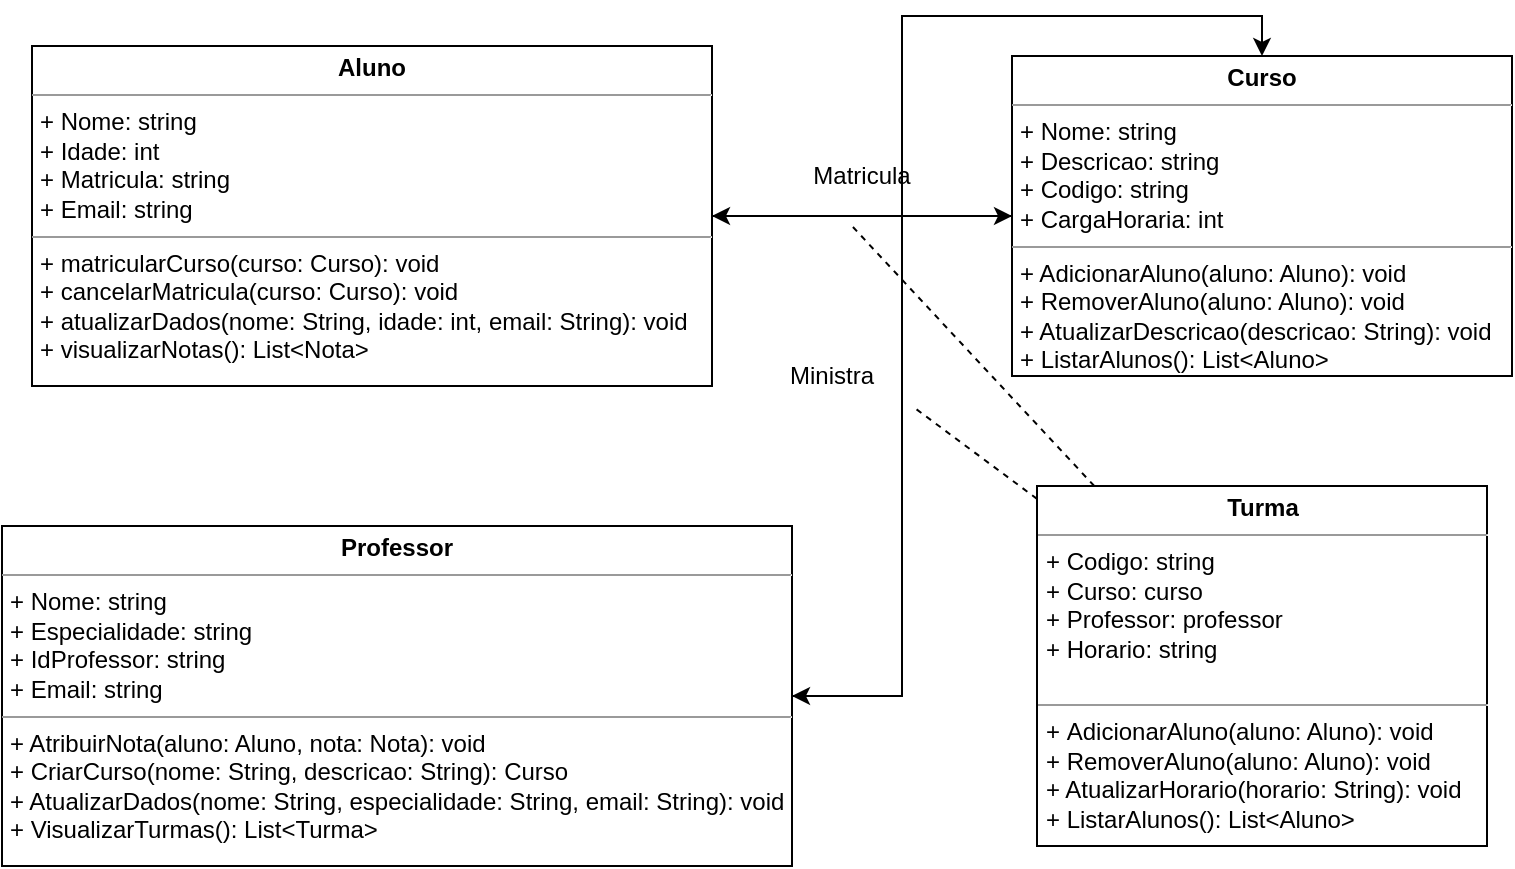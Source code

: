 <mxfile version="24.7.12">
  <diagram name="Page-1" id="c4acf3e9-155e-7222-9cf6-157b1a14988f">
    <mxGraphModel dx="989" dy="514" grid="1" gridSize="10" guides="1" tooltips="1" connect="1" arrows="1" fold="1" page="1" pageScale="1" pageWidth="850" pageHeight="1100" background="none" math="0" shadow="0">
      <root>
        <mxCell id="0" />
        <mxCell id="1" parent="0" />
        <mxCell id="5d2195bd80daf111-38" style="edgeStyle=orthogonalEdgeStyle;rounded=0;html=1;dashed=1;labelBackgroundColor=none;startFill=0;endArrow=open;endFill=0;endSize=10;fontFamily=Verdana;fontSize=10;" parent="1" target="5d2195bd80daf111-9" edge="1">
          <mxGeometry relative="1" as="geometry">
            <Array as="points">
              <mxPoint x="590" y="721" />
            </Array>
            <mxPoint x="650" y="721" as="sourcePoint" />
          </mxGeometry>
        </mxCell>
        <mxCell id="5d2195bd80daf111-40" style="edgeStyle=orthogonalEdgeStyle;rounded=0;html=1;dashed=1;labelBackgroundColor=none;startFill=0;endArrow=open;endFill=0;endSize=10;fontFamily=Verdana;fontSize=10;" parent="1" target="5d2195bd80daf111-1" edge="1">
          <mxGeometry relative="1" as="geometry">
            <Array as="points" />
            <mxPoint x="730" y="814" as="sourcePoint" />
          </mxGeometry>
        </mxCell>
        <mxCell id="5d2195bd80daf111-39" style="edgeStyle=orthogonalEdgeStyle;rounded=0;html=1;dashed=1;labelBackgroundColor=none;startFill=0;endArrow=open;endFill=0;endSize=10;fontFamily=Verdana;fontSize=10;" parent="1" target="17acba5748e5396b-44" edge="1">
          <mxGeometry relative="1" as="geometry">
            <mxPoint x="730" y="948" as="sourcePoint" />
          </mxGeometry>
        </mxCell>
        <mxCell id="5d2195bd80daf111-41" style="edgeStyle=orthogonalEdgeStyle;rounded=0;html=1;dashed=1;labelBackgroundColor=none;startFill=0;endArrow=open;endFill=0;endSize=10;fontFamily=Verdana;fontSize=10;" parent="1" target="17acba5748e5396b-2" edge="1">
          <mxGeometry relative="1" as="geometry">
            <Array as="points" />
            <mxPoint x="730" y="603" as="sourcePoint" />
          </mxGeometry>
        </mxCell>
        <mxCell id="5d2195bd80daf111-35" style="edgeStyle=orthogonalEdgeStyle;rounded=0;html=1;dashed=1;labelBackgroundColor=none;startFill=0;endArrow=open;endFill=0;endSize=10;fontFamily=Verdana;fontSize=10;" parent="1" target="5d2195bd80daf111-8" edge="1">
          <mxGeometry relative="1" as="geometry">
            <Array as="points">
              <mxPoint x="545" y="970" />
              <mxPoint x="545" y="970" />
            </Array>
            <mxPoint x="545" y="963" as="sourcePoint" />
          </mxGeometry>
        </mxCell>
        <mxCell id="5d2195bd80daf111-36" style="edgeStyle=orthogonalEdgeStyle;rounded=0;html=1;dashed=1;labelBackgroundColor=none;startFill=0;endArrow=open;endFill=0;endSize=10;fontFamily=Verdana;fontSize=10;" parent="1" source="5d2195bd80daf111-9" edge="1">
          <mxGeometry relative="1" as="geometry">
            <Array as="points">
              <mxPoint x="550" y="520" />
            </Array>
            <mxPoint x="490" y="520" as="targetPoint" />
          </mxGeometry>
        </mxCell>
        <mxCell id="5d2195bd80daf111-11" value="&lt;p style=&quot;margin:0px;margin-top:4px;text-align:center;&quot;&gt;&lt;b&gt;Turma&lt;/b&gt;&lt;/p&gt;&lt;hr size=&quot;1&quot;&gt;&lt;p style=&quot;margin:0px;margin-left:4px;&quot;&gt;+ C&lt;span style=&quot;background-color: initial;&quot;&gt;odigo: string&lt;/span&gt;&lt;/p&gt;&lt;p style=&quot;margin:0px;margin-left:4px;&quot;&gt;+ Curso: curso&lt;/p&gt;&lt;p style=&quot;margin:0px;margin-left:4px;&quot;&gt;+ Professor: professor&lt;/p&gt;&lt;p style=&quot;margin:0px;margin-left:4px;&quot;&gt;+ Horario: string&lt;/p&gt;&lt;div&gt;&lt;br&gt;&lt;/div&gt;&lt;hr size=&quot;1&quot;&gt;&lt;p style=&quot;margin:0px;margin-left:4px;&quot;&gt;+&amp;nbsp;&lt;span style=&quot;background-color: initial;&quot;&gt;AdicionarAluno(aluno: Aluno): void&lt;/span&gt;&lt;/p&gt;&lt;p style=&quot;margin:0px;margin-left:4px;&quot;&gt;+ RemoverAluno(aluno: Aluno): void&lt;/p&gt;&lt;p style=&quot;margin:0px;margin-left:4px;&quot;&gt;+ AtualizarHorario(horario: String): void&lt;/p&gt;&lt;p style=&quot;margin:0px;margin-left:4px;&quot;&gt;+ ListarAlunos(): List&amp;lt;Aluno&amp;gt;&lt;/p&gt;" style="verticalAlign=top;align=left;overflow=fill;fontSize=12;fontFamily=Helvetica;html=1;rounded=0;shadow=0;comic=0;labelBackgroundColor=none;strokeWidth=1" parent="1" vertex="1">
          <mxGeometry x="542.5" y="310" width="225" height="180" as="geometry" />
        </mxCell>
        <mxCell id="5d2195bd80daf111-26" style="edgeStyle=orthogonalEdgeStyle;rounded=0;html=1;dashed=1;labelBackgroundColor=none;startFill=0;endArrow=open;endFill=0;endSize=10;fontFamily=Verdana;fontSize=10;" parent="1" source="5d2195bd80daf111-15" edge="1">
          <mxGeometry relative="1" as="geometry">
            <Array as="points" />
            <mxPoint x="685" y="300" as="targetPoint" />
          </mxGeometry>
        </mxCell>
        <mxCell id="Z8uqTkhTEa7PxDM7iv-a-1" style="edgeStyle=orthogonalEdgeStyle;rounded=0;orthogonalLoop=1;jettySize=auto;html=1;" edge="1" parent="1" source="5d2195bd80daf111-18" target="5d2195bd80daf111-20">
          <mxGeometry relative="1" as="geometry" />
        </mxCell>
        <mxCell id="5d2195bd80daf111-18" value="&lt;p style=&quot;margin:0px;margin-top:4px;text-align:center;&quot;&gt;&lt;b&gt;Aluno&lt;/b&gt;&lt;/p&gt;&lt;hr size=&quot;1&quot;&gt;&lt;p style=&quot;margin:0px;margin-left:4px;&quot;&gt;+ Nome: string&lt;br&gt;+ Idade: int&lt;/p&gt;&lt;p style=&quot;margin:0px;margin-left:4px;&quot;&gt;+ Matricula: string&lt;/p&gt;&lt;p style=&quot;margin:0px;margin-left:4px;&quot;&gt;+ Email: string&lt;/p&gt;&lt;hr size=&quot;1&quot;&gt;&lt;p style=&quot;margin:0px;margin-left:4px;&quot;&gt;+&amp;nbsp;&lt;span style=&quot;background-color: initial;&quot;&gt;matricularCurso(curso: Curso): void&lt;/span&gt;&lt;/p&gt;&lt;p style=&quot;margin:0px;margin-left:4px;&quot;&gt;+&amp;nbsp;&lt;span style=&quot;background-color: initial;&quot;&gt;cancelarMatricula(curso: Curso): void&lt;/span&gt;&lt;/p&gt;&lt;p style=&quot;margin:0px;margin-left:4px;&quot;&gt;+ atualizarDados(nome: String, idade: int, email: String): void&lt;/p&gt;&lt;p style=&quot;margin:0px;margin-left:4px;&quot;&gt;+ visualizarNotas(): List&amp;lt;Nota&amp;gt;&lt;/p&gt;" style="verticalAlign=top;align=left;overflow=fill;fontSize=12;fontFamily=Helvetica;html=1;rounded=0;shadow=0;comic=0;labelBackgroundColor=none;strokeWidth=1" parent="1" vertex="1">
          <mxGeometry x="40" y="90" width="340" height="170" as="geometry" />
        </mxCell>
        <mxCell id="Z8uqTkhTEa7PxDM7iv-a-4" style="edgeStyle=orthogonalEdgeStyle;rounded=0;orthogonalLoop=1;jettySize=auto;html=1;entryX=0.5;entryY=0;entryDx=0;entryDy=0;snapToPoint=0;metaEdit=0;enumerate=0;" edge="1" parent="1" source="5d2195bd80daf111-19" target="5d2195bd80daf111-20">
          <mxGeometry relative="1" as="geometry" />
        </mxCell>
        <mxCell id="5d2195bd80daf111-19" value="&lt;p style=&quot;margin:0px;margin-top:4px;text-align:center;&quot;&gt;&lt;b&gt;Professor&lt;/b&gt;&lt;/p&gt;&lt;hr size=&quot;1&quot;&gt;&lt;p style=&quot;margin:0px;margin-left:4px;&quot;&gt;+&amp;nbsp;&lt;span style=&quot;background-color: initial;&quot;&gt;Nome: string&lt;/span&gt;&lt;/p&gt;&lt;p style=&quot;margin:0px;margin-left:4px;&quot;&gt;+ Especialidade: string&lt;/p&gt;&lt;p style=&quot;margin:0px;margin-left:4px;&quot;&gt;+ IdProfessor: string&lt;/p&gt;&lt;p style=&quot;margin:0px;margin-left:4px;&quot;&gt;+ Email: string&lt;/p&gt;&lt;hr size=&quot;1&quot;&gt;&lt;p style=&quot;margin:0px;margin-left:4px;&quot;&gt;+ A&lt;span style=&quot;background-color: initial;&quot;&gt;tribuirNota(aluno: Aluno, nota: Nota): void&lt;/span&gt;&lt;/p&gt;&lt;p style=&quot;margin:0px;margin-left:4px;&quot;&gt;+ CriarCurso(nome: String, descricao: String): Curso&lt;/p&gt;&lt;p style=&quot;margin:0px;margin-left:4px;&quot;&gt;+ AtualizarDados(nome: String, especialidade: String, email: String): void&lt;/p&gt;&lt;p style=&quot;margin:0px;margin-left:4px;&quot;&gt;+ VisualizarTurmas(): List&amp;lt;Turma&amp;gt;&lt;/p&gt;" style="verticalAlign=top;align=left;overflow=fill;fontSize=12;fontFamily=Helvetica;html=1;rounded=0;shadow=0;comic=0;labelBackgroundColor=none;strokeWidth=1" parent="1" vertex="1">
          <mxGeometry x="25" y="330" width="395" height="170" as="geometry" />
        </mxCell>
        <mxCell id="Z8uqTkhTEa7PxDM7iv-a-2" style="edgeStyle=orthogonalEdgeStyle;rounded=0;orthogonalLoop=1;jettySize=auto;html=1;" edge="1" parent="1" source="5d2195bd80daf111-20" target="5d2195bd80daf111-18">
          <mxGeometry relative="1" as="geometry" />
        </mxCell>
        <mxCell id="Z8uqTkhTEa7PxDM7iv-a-5" style="edgeStyle=orthogonalEdgeStyle;rounded=0;orthogonalLoop=1;jettySize=auto;html=1;entryX=1;entryY=0.5;entryDx=0;entryDy=0;" edge="1" parent="1" source="5d2195bd80daf111-20" target="5d2195bd80daf111-19">
          <mxGeometry relative="1" as="geometry" />
        </mxCell>
        <mxCell id="5d2195bd80daf111-20" value="&lt;p style=&quot;margin:0px;margin-top:4px;text-align:center;&quot;&gt;&lt;b&gt;Curso&lt;/b&gt;&lt;/p&gt;&lt;hr size=&quot;1&quot;&gt;&lt;p style=&quot;margin:0px;margin-left:4px;&quot;&gt;+&amp;nbsp;&lt;span style=&quot;background-color: initial;&quot;&gt;Nome: string&lt;/span&gt;&lt;/p&gt;&lt;p style=&quot;margin:0px;margin-left:4px;&quot;&gt;+ Descricao: string&lt;/p&gt;&lt;p style=&quot;margin:0px;margin-left:4px;&quot;&gt;+ Codigo: string&lt;/p&gt;&lt;p style=&quot;margin:0px;margin-left:4px;&quot;&gt;+ CargaHoraria: int&lt;/p&gt;&lt;hr size=&quot;1&quot;&gt;&lt;p style=&quot;margin:0px;margin-left:4px;&quot;&gt;+ A&lt;span style=&quot;background-color: initial;&quot;&gt;dicionarAluno(aluno: Aluno): void&lt;/span&gt;&lt;/p&gt;&lt;p style=&quot;margin:0px;margin-left:4px;&quot;&gt;+ RemoverAluno(aluno: Aluno): void&lt;/p&gt;&lt;p style=&quot;margin:0px;margin-left:4px;&quot;&gt;+ AtualizarDescricao(descricao: String): void&lt;/p&gt;&lt;p style=&quot;margin:0px;margin-left:4px;&quot;&gt;+ ListarAlunos(): List&amp;lt;Aluno&amp;gt;&lt;/p&gt;" style="verticalAlign=top;align=left;overflow=fill;fontSize=12;fontFamily=Helvetica;html=1;rounded=0;shadow=0;comic=0;labelBackgroundColor=none;strokeWidth=1" parent="1" vertex="1">
          <mxGeometry x="530" y="95" width="250" height="160" as="geometry" />
        </mxCell>
        <mxCell id="5d2195bd80daf111-37" style="edgeStyle=orthogonalEdgeStyle;rounded=0;html=1;dashed=1;labelBackgroundColor=none;startFill=0;endArrow=open;endFill=0;endSize=10;fontFamily=Verdana;fontSize=10;" parent="1" target="5d2195bd80daf111-9" edge="1">
          <mxGeometry relative="1" as="geometry">
            <Array as="points">
              <mxPoint x="570" y="590" />
            </Array>
            <mxPoint x="650" y="590" as="sourcePoint" />
          </mxGeometry>
        </mxCell>
        <mxCell id="Z8uqTkhTEa7PxDM7iv-a-3" value="" style="endArrow=none;dashed=1;html=1;rounded=0;" edge="1" parent="1" source="5d2195bd80daf111-11">
          <mxGeometry width="50" height="50" relative="1" as="geometry">
            <mxPoint x="400" y="320" as="sourcePoint" />
            <mxPoint x="450" y="180" as="targetPoint" />
          </mxGeometry>
        </mxCell>
        <mxCell id="Z8uqTkhTEa7PxDM7iv-a-7" value="" style="endArrow=none;dashed=1;html=1;rounded=0;" edge="1" parent="1" source="5d2195bd80daf111-11">
          <mxGeometry width="50" height="50" relative="1" as="geometry">
            <mxPoint x="400" y="350" as="sourcePoint" />
            <mxPoint x="480" y="270" as="targetPoint" />
          </mxGeometry>
        </mxCell>
        <mxCell id="Z8uqTkhTEa7PxDM7iv-a-8" value="Matricula" style="text;html=1;align=center;verticalAlign=middle;whiteSpace=wrap;rounded=0;" vertex="1" parent="1">
          <mxGeometry x="425" y="140" width="60" height="30" as="geometry" />
        </mxCell>
        <mxCell id="Z8uqTkhTEa7PxDM7iv-a-9" value="Ministra" style="text;html=1;align=center;verticalAlign=middle;whiteSpace=wrap;rounded=0;" vertex="1" parent="1">
          <mxGeometry x="410" y="240" width="60" height="30" as="geometry" />
        </mxCell>
      </root>
    </mxGraphModel>
  </diagram>
</mxfile>
